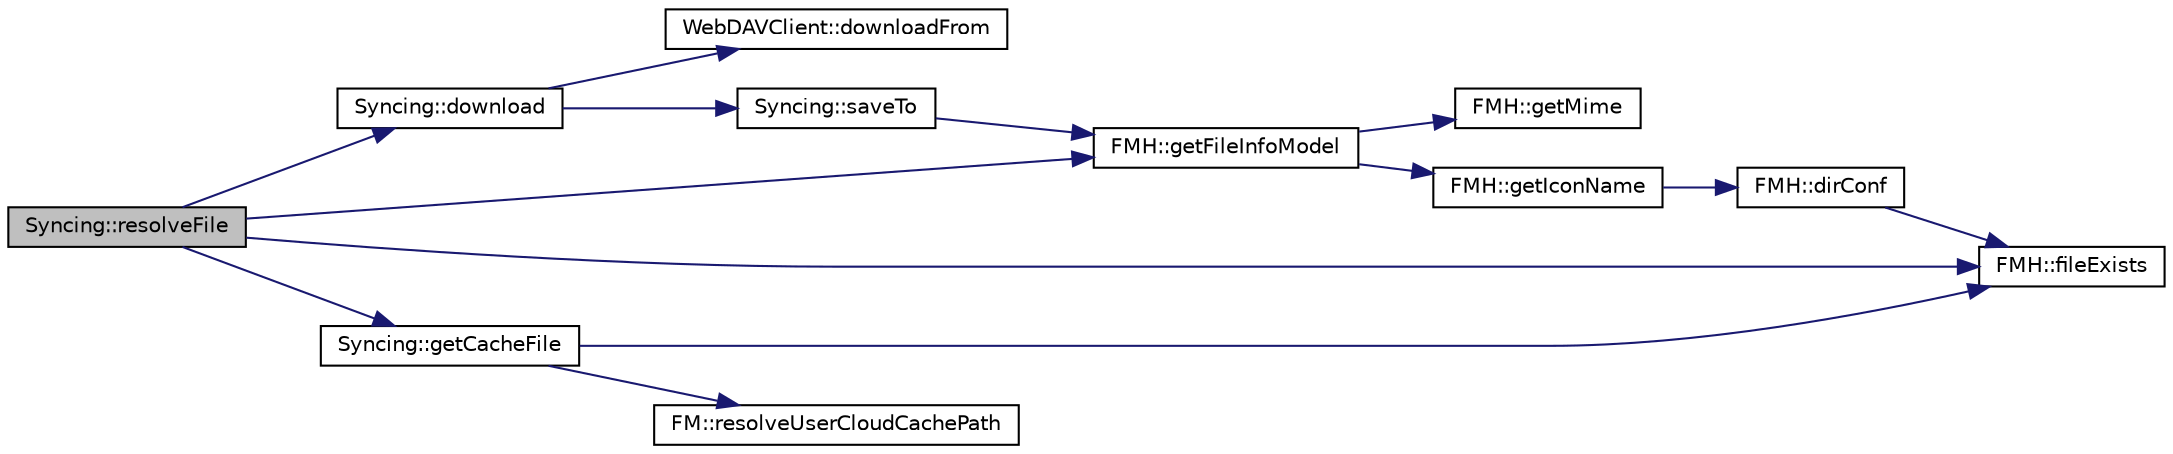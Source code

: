 digraph "Syncing::resolveFile"
{
 // INTERACTIVE_SVG=YES
 // LATEX_PDF_SIZE
  edge [fontname="Helvetica",fontsize="10",labelfontname="Helvetica",labelfontsize="10"];
  node [fontname="Helvetica",fontsize="10",shape=record];
  rankdir="LR";
  Node139 [label="Syncing::resolveFile",height=0.2,width=0.4,color="black", fillcolor="grey75", style="filled", fontcolor="black",tooltip=" "];
  Node139 -> Node140 [color="midnightblue",fontsize="10",style="solid",fontname="Helvetica"];
  Node140 [label="Syncing::download",height=0.2,width=0.4,color="black", fillcolor="white", style="filled",URL="$class_syncing.html#af5390b477d45fcb310b32c3630e94518",tooltip=" "];
  Node140 -> Node141 [color="midnightblue",fontsize="10",style="solid",fontname="Helvetica"];
  Node141 [label="WebDAVClient::downloadFrom",height=0.2,width=0.4,color="black", fillcolor="white", style="filled",URL="$class_web_d_a_v_client.html#a1a8db9a6a138f95a1b8b68099fefc8b8",tooltip=" "];
  Node140 -> Node142 [color="midnightblue",fontsize="10",style="solid",fontname="Helvetica"];
  Node142 [label="Syncing::saveTo",height=0.2,width=0.4,color="black", fillcolor="white", style="filled",URL="$class_syncing.html#a6895a00ea0d4b07e52edb32fcd78a7ad",tooltip=" "];
  Node142 -> Node143 [color="midnightblue",fontsize="10",style="solid",fontname="Helvetica"];
  Node143 [label="FMH::getFileInfoModel",height=0.2,width=0.4,color="black", fillcolor="white", style="filled",URL="$namespace_f_m_h.html#ac748bdab6e71b54b5817eee0ab5f63ed",tooltip=" "];
  Node143 -> Node144 [color="midnightblue",fontsize="10",style="solid",fontname="Helvetica"];
  Node144 [label="FMH::getMime",height=0.2,width=0.4,color="black", fillcolor="white", style="filled",URL="$namespace_f_m_h.html#ae5ec7c16319a70d5e440e697c1f77302",tooltip=" "];
  Node143 -> Node145 [color="midnightblue",fontsize="10",style="solid",fontname="Helvetica"];
  Node145 [label="FMH::getIconName",height=0.2,width=0.4,color="black", fillcolor="white", style="filled",URL="$namespace_f_m_h.html#ab081b4a8e2faedbe025f94fa44113bac",tooltip=" "];
  Node145 -> Node146 [color="midnightblue",fontsize="10",style="solid",fontname="Helvetica"];
  Node146 [label="FMH::dirConf",height=0.2,width=0.4,color="black", fillcolor="white", style="filled",URL="$namespace_f_m_h.html#a1b405335d77e0369742dde8540bc7add",tooltip=" "];
  Node146 -> Node147 [color="midnightblue",fontsize="10",style="solid",fontname="Helvetica"];
  Node147 [label="FMH::fileExists",height=0.2,width=0.4,color="black", fillcolor="white", style="filled",URL="$namespace_f_m_h.html#a96fb85b0283389ba71e8a20daeab400f",tooltip=" "];
  Node139 -> Node147 [color="midnightblue",fontsize="10",style="solid",fontname="Helvetica"];
  Node139 -> Node148 [color="midnightblue",fontsize="10",style="solid",fontname="Helvetica"];
  Node148 [label="Syncing::getCacheFile",height=0.2,width=0.4,color="black", fillcolor="white", style="filled",URL="$class_syncing.html#a1a6ee2e16630d4474846dd8f50ed87d7",tooltip=" "];
  Node148 -> Node147 [color="midnightblue",fontsize="10",style="solid",fontname="Helvetica"];
  Node148 -> Node149 [color="midnightblue",fontsize="10",style="solid",fontname="Helvetica"];
  Node149 [label="FM::resolveUserCloudCachePath",height=0.2,width=0.4,color="black", fillcolor="white", style="filled",URL="$class_f_m.html#acae92041969d1a3bd16e149827623bcc",tooltip=" "];
  Node139 -> Node143 [color="midnightblue",fontsize="10",style="solid",fontname="Helvetica"];
}
